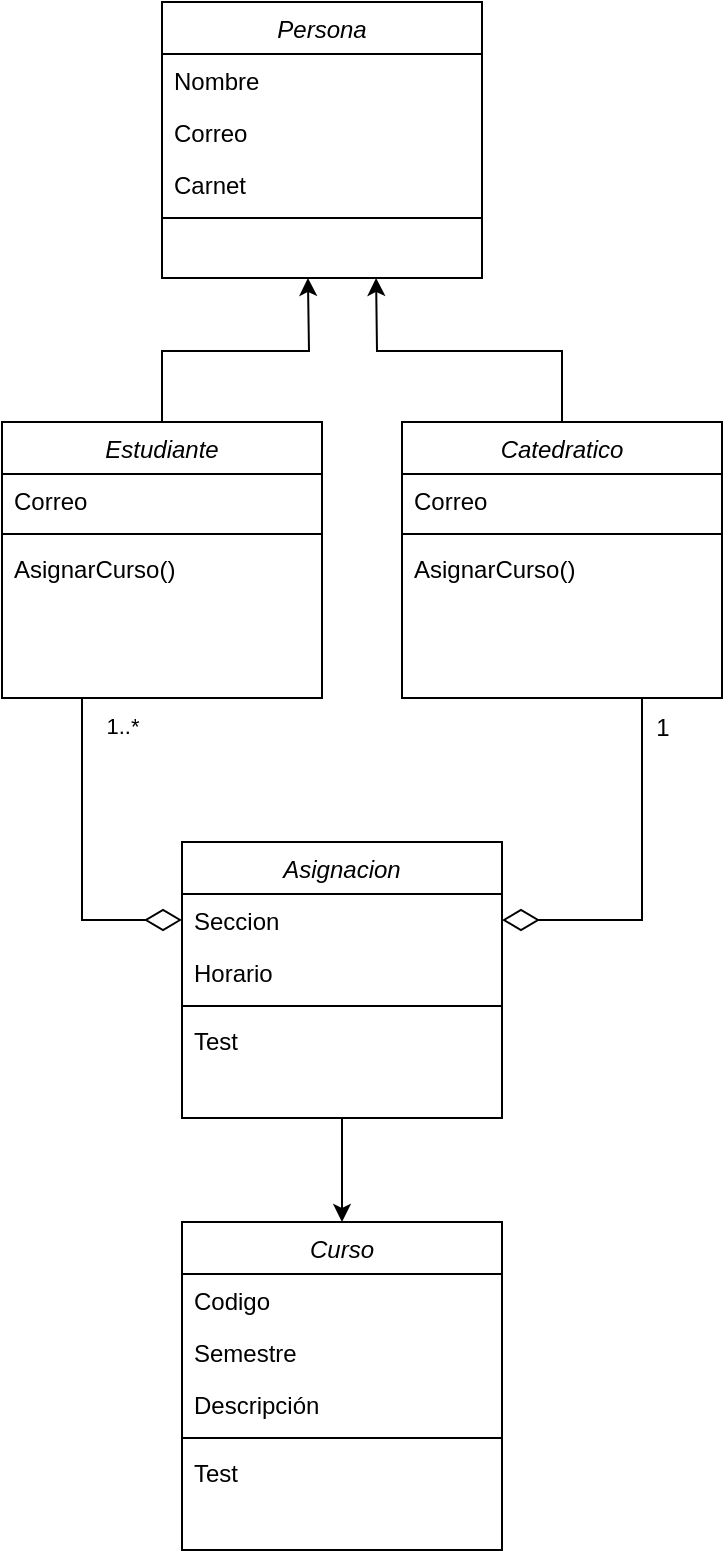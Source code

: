 <mxfile version="21.6.5" type="github">
  <diagram id="C5RBs43oDa-KdzZeNtuy" name="Page-1">
    <mxGraphModel dx="472" dy="768" grid="1" gridSize="10" guides="1" tooltips="1" connect="1" arrows="1" fold="1" page="1" pageScale="1" pageWidth="827" pageHeight="1169" math="0" shadow="0">
      <root>
        <mxCell id="WIyWlLk6GJQsqaUBKTNV-0" />
        <mxCell id="WIyWlLk6GJQsqaUBKTNV-1" parent="WIyWlLk6GJQsqaUBKTNV-0" />
        <mxCell id="zkfFHV4jXpPFQw0GAbJ--0" value="Persona" style="swimlane;fontStyle=2;align=center;verticalAlign=top;childLayout=stackLayout;horizontal=1;startSize=26;horizontalStack=0;resizeParent=1;resizeLast=0;collapsible=1;marginBottom=0;rounded=0;shadow=0;strokeWidth=1;" parent="WIyWlLk6GJQsqaUBKTNV-1" vertex="1">
          <mxGeometry x="220" y="120" width="160" height="138" as="geometry">
            <mxRectangle x="230" y="140" width="160" height="26" as="alternateBounds" />
          </mxGeometry>
        </mxCell>
        <mxCell id="zkfFHV4jXpPFQw0GAbJ--1" value="Nombre" style="text;align=left;verticalAlign=top;spacingLeft=4;spacingRight=4;overflow=hidden;rotatable=0;points=[[0,0.5],[1,0.5]];portConstraint=eastwest;" parent="zkfFHV4jXpPFQw0GAbJ--0" vertex="1">
          <mxGeometry y="26" width="160" height="26" as="geometry" />
        </mxCell>
        <mxCell id="zkfFHV4jXpPFQw0GAbJ--2" value="Correo" style="text;align=left;verticalAlign=top;spacingLeft=4;spacingRight=4;overflow=hidden;rotatable=0;points=[[0,0.5],[1,0.5]];portConstraint=eastwest;rounded=0;shadow=0;html=0;" parent="zkfFHV4jXpPFQw0GAbJ--0" vertex="1">
          <mxGeometry y="52" width="160" height="26" as="geometry" />
        </mxCell>
        <mxCell id="zkfFHV4jXpPFQw0GAbJ--3" value="Carnet" style="text;align=left;verticalAlign=top;spacingLeft=4;spacingRight=4;overflow=hidden;rotatable=0;points=[[0,0.5],[1,0.5]];portConstraint=eastwest;rounded=0;shadow=0;html=0;" parent="zkfFHV4jXpPFQw0GAbJ--0" vertex="1">
          <mxGeometry y="78" width="160" height="26" as="geometry" />
        </mxCell>
        <mxCell id="zkfFHV4jXpPFQw0GAbJ--4" value="" style="line;html=1;strokeWidth=1;align=left;verticalAlign=middle;spacingTop=-1;spacingLeft=3;spacingRight=3;rotatable=0;labelPosition=right;points=[];portConstraint=eastwest;" parent="zkfFHV4jXpPFQw0GAbJ--0" vertex="1">
          <mxGeometry y="104" width="160" height="8" as="geometry" />
        </mxCell>
        <mxCell id="aMu3VcK-o42KsphlhsA2-8" style="edgeStyle=orthogonalEdgeStyle;rounded=0;orthogonalLoop=1;jettySize=auto;html=1;exitX=0.5;exitY=0;exitDx=0;exitDy=0;entryX=0.456;entryY=1;entryDx=0;entryDy=0;entryPerimeter=0;" edge="1" parent="WIyWlLk6GJQsqaUBKTNV-1" source="aMu3VcK-o42KsphlhsA2-1">
          <mxGeometry relative="1" as="geometry">
            <mxPoint x="292.96" y="258" as="targetPoint" />
          </mxGeometry>
        </mxCell>
        <mxCell id="aMu3VcK-o42KsphlhsA2-28" style="edgeStyle=orthogonalEdgeStyle;rounded=0;orthogonalLoop=1;jettySize=auto;html=1;exitX=0.25;exitY=1;exitDx=0;exitDy=0;entryX=0;entryY=0.5;entryDx=0;entryDy=0;endArrow=diamondThin;endFill=0;endSize=16;" edge="1" parent="WIyWlLk6GJQsqaUBKTNV-1" source="aMu3VcK-o42KsphlhsA2-1" target="aMu3VcK-o42KsphlhsA2-16">
          <mxGeometry relative="1" as="geometry" />
        </mxCell>
        <mxCell id="aMu3VcK-o42KsphlhsA2-30" value="1..*" style="edgeLabel;html=1;align=center;verticalAlign=middle;resizable=0;points=[];" vertex="1" connectable="0" parent="aMu3VcK-o42KsphlhsA2-28">
          <mxGeometry x="-0.826" y="5" relative="1" as="geometry">
            <mxPoint x="15" as="offset" />
          </mxGeometry>
        </mxCell>
        <mxCell id="aMu3VcK-o42KsphlhsA2-1" value="Estudiante" style="swimlane;fontStyle=2;align=center;verticalAlign=top;childLayout=stackLayout;horizontal=1;startSize=26;horizontalStack=0;resizeParent=1;resizeLast=0;collapsible=1;marginBottom=0;rounded=0;shadow=0;strokeWidth=1;" vertex="1" parent="WIyWlLk6GJQsqaUBKTNV-1">
          <mxGeometry x="140" y="330" width="160" height="138" as="geometry">
            <mxRectangle x="230" y="140" width="160" height="26" as="alternateBounds" />
          </mxGeometry>
        </mxCell>
        <mxCell id="aMu3VcK-o42KsphlhsA2-3" value="Correo" style="text;align=left;verticalAlign=top;spacingLeft=4;spacingRight=4;overflow=hidden;rotatable=0;points=[[0,0.5],[1,0.5]];portConstraint=eastwest;rounded=0;shadow=0;html=0;" vertex="1" parent="aMu3VcK-o42KsphlhsA2-1">
          <mxGeometry y="26" width="160" height="26" as="geometry" />
        </mxCell>
        <mxCell id="aMu3VcK-o42KsphlhsA2-5" value="" style="line;html=1;strokeWidth=1;align=left;verticalAlign=middle;spacingTop=-1;spacingLeft=3;spacingRight=3;rotatable=0;labelPosition=right;points=[];portConstraint=eastwest;" vertex="1" parent="aMu3VcK-o42KsphlhsA2-1">
          <mxGeometry y="52" width="160" height="8" as="geometry" />
        </mxCell>
        <mxCell id="aMu3VcK-o42KsphlhsA2-6" value="AsignarCurso()" style="text;align=left;verticalAlign=top;spacingLeft=4;spacingRight=4;overflow=hidden;rotatable=0;points=[[0,0.5],[1,0.5]];portConstraint=eastwest;" vertex="1" parent="aMu3VcK-o42KsphlhsA2-1">
          <mxGeometry y="60" width="160" height="26" as="geometry" />
        </mxCell>
        <mxCell id="aMu3VcK-o42KsphlhsA2-14" style="edgeStyle=orthogonalEdgeStyle;rounded=0;orthogonalLoop=1;jettySize=auto;html=1;exitX=0.5;exitY=0;exitDx=0;exitDy=0;entryX=0.669;entryY=1;entryDx=0;entryDy=0;entryPerimeter=0;" edge="1" parent="WIyWlLk6GJQsqaUBKTNV-1" source="aMu3VcK-o42KsphlhsA2-10">
          <mxGeometry relative="1" as="geometry">
            <mxPoint x="327.04" y="258" as="targetPoint" />
          </mxGeometry>
        </mxCell>
        <mxCell id="aMu3VcK-o42KsphlhsA2-27" style="edgeStyle=orthogonalEdgeStyle;rounded=0;orthogonalLoop=1;jettySize=auto;html=1;exitX=0.75;exitY=1;exitDx=0;exitDy=0;entryX=1;entryY=0.5;entryDx=0;entryDy=0;startSize=6;endArrow=diamondThin;endFill=0;endSize=16;" edge="1" parent="WIyWlLk6GJQsqaUBKTNV-1" source="aMu3VcK-o42KsphlhsA2-10" target="aMu3VcK-o42KsphlhsA2-16">
          <mxGeometry relative="1" as="geometry" />
        </mxCell>
        <mxCell id="aMu3VcK-o42KsphlhsA2-10" value="Catedratico" style="swimlane;fontStyle=2;align=center;verticalAlign=top;childLayout=stackLayout;horizontal=1;startSize=26;horizontalStack=0;resizeParent=1;resizeLast=0;collapsible=1;marginBottom=0;rounded=0;shadow=0;strokeWidth=1;" vertex="1" parent="WIyWlLk6GJQsqaUBKTNV-1">
          <mxGeometry x="340" y="330" width="160" height="138" as="geometry">
            <mxRectangle x="230" y="140" width="160" height="26" as="alternateBounds" />
          </mxGeometry>
        </mxCell>
        <mxCell id="aMu3VcK-o42KsphlhsA2-11" value="Correo" style="text;align=left;verticalAlign=top;spacingLeft=4;spacingRight=4;overflow=hidden;rotatable=0;points=[[0,0.5],[1,0.5]];portConstraint=eastwest;rounded=0;shadow=0;html=0;" vertex="1" parent="aMu3VcK-o42KsphlhsA2-10">
          <mxGeometry y="26" width="160" height="26" as="geometry" />
        </mxCell>
        <mxCell id="aMu3VcK-o42KsphlhsA2-12" value="" style="line;html=1;strokeWidth=1;align=left;verticalAlign=middle;spacingTop=-1;spacingLeft=3;spacingRight=3;rotatable=0;labelPosition=right;points=[];portConstraint=eastwest;" vertex="1" parent="aMu3VcK-o42KsphlhsA2-10">
          <mxGeometry y="52" width="160" height="8" as="geometry" />
        </mxCell>
        <mxCell id="aMu3VcK-o42KsphlhsA2-13" value="AsignarCurso()" style="text;align=left;verticalAlign=top;spacingLeft=4;spacingRight=4;overflow=hidden;rotatable=0;points=[[0,0.5],[1,0.5]];portConstraint=eastwest;" vertex="1" parent="aMu3VcK-o42KsphlhsA2-10">
          <mxGeometry y="60" width="160" height="26" as="geometry" />
        </mxCell>
        <mxCell id="aMu3VcK-o42KsphlhsA2-29" style="edgeStyle=orthogonalEdgeStyle;rounded=0;orthogonalLoop=1;jettySize=auto;html=1;exitX=0.5;exitY=1;exitDx=0;exitDy=0;entryX=0.5;entryY=0;entryDx=0;entryDy=0;" edge="1" parent="WIyWlLk6GJQsqaUBKTNV-1" source="aMu3VcK-o42KsphlhsA2-15" target="aMu3VcK-o42KsphlhsA2-20">
          <mxGeometry relative="1" as="geometry" />
        </mxCell>
        <mxCell id="aMu3VcK-o42KsphlhsA2-15" value="Asignacion" style="swimlane;fontStyle=2;align=center;verticalAlign=top;childLayout=stackLayout;horizontal=1;startSize=26;horizontalStack=0;resizeParent=1;resizeLast=0;collapsible=1;marginBottom=0;rounded=0;shadow=0;strokeWidth=1;" vertex="1" parent="WIyWlLk6GJQsqaUBKTNV-1">
          <mxGeometry x="230" y="540" width="160" height="138" as="geometry">
            <mxRectangle x="230" y="140" width="160" height="26" as="alternateBounds" />
          </mxGeometry>
        </mxCell>
        <mxCell id="aMu3VcK-o42KsphlhsA2-16" value="Seccion" style="text;align=left;verticalAlign=top;spacingLeft=4;spacingRight=4;overflow=hidden;rotatable=0;points=[[0,0.5],[1,0.5]];portConstraint=eastwest;rounded=0;shadow=0;html=0;" vertex="1" parent="aMu3VcK-o42KsphlhsA2-15">
          <mxGeometry y="26" width="160" height="26" as="geometry" />
        </mxCell>
        <mxCell id="aMu3VcK-o42KsphlhsA2-19" value="Horario" style="text;align=left;verticalAlign=top;spacingLeft=4;spacingRight=4;overflow=hidden;rotatable=0;points=[[0,0.5],[1,0.5]];portConstraint=eastwest;rounded=0;shadow=0;html=0;" vertex="1" parent="aMu3VcK-o42KsphlhsA2-15">
          <mxGeometry y="52" width="160" height="26" as="geometry" />
        </mxCell>
        <mxCell id="aMu3VcK-o42KsphlhsA2-17" value="" style="line;html=1;strokeWidth=1;align=left;verticalAlign=middle;spacingTop=-1;spacingLeft=3;spacingRight=3;rotatable=0;labelPosition=right;points=[];portConstraint=eastwest;" vertex="1" parent="aMu3VcK-o42KsphlhsA2-15">
          <mxGeometry y="78" width="160" height="8" as="geometry" />
        </mxCell>
        <mxCell id="aMu3VcK-o42KsphlhsA2-18" value="Test" style="text;align=left;verticalAlign=top;spacingLeft=4;spacingRight=4;overflow=hidden;rotatable=0;points=[[0,0.5],[1,0.5]];portConstraint=eastwest;" vertex="1" parent="aMu3VcK-o42KsphlhsA2-15">
          <mxGeometry y="86" width="160" height="26" as="geometry" />
        </mxCell>
        <mxCell id="aMu3VcK-o42KsphlhsA2-20" value="Curso" style="swimlane;fontStyle=2;align=center;verticalAlign=top;childLayout=stackLayout;horizontal=1;startSize=26;horizontalStack=0;resizeParent=1;resizeLast=0;collapsible=1;marginBottom=0;rounded=0;shadow=0;strokeWidth=1;" vertex="1" parent="WIyWlLk6GJQsqaUBKTNV-1">
          <mxGeometry x="230" y="730" width="160" height="164" as="geometry">
            <mxRectangle x="230" y="140" width="160" height="26" as="alternateBounds" />
          </mxGeometry>
        </mxCell>
        <mxCell id="aMu3VcK-o42KsphlhsA2-21" value="Codigo" style="text;align=left;verticalAlign=top;spacingLeft=4;spacingRight=4;overflow=hidden;rotatable=0;points=[[0,0.5],[1,0.5]];portConstraint=eastwest;rounded=0;shadow=0;html=0;" vertex="1" parent="aMu3VcK-o42KsphlhsA2-20">
          <mxGeometry y="26" width="160" height="26" as="geometry" />
        </mxCell>
        <mxCell id="aMu3VcK-o42KsphlhsA2-24" value="Semestre" style="text;align=left;verticalAlign=top;spacingLeft=4;spacingRight=4;overflow=hidden;rotatable=0;points=[[0,0.5],[1,0.5]];portConstraint=eastwest;rounded=0;shadow=0;html=0;" vertex="1" parent="aMu3VcK-o42KsphlhsA2-20">
          <mxGeometry y="52" width="160" height="26" as="geometry" />
        </mxCell>
        <mxCell id="aMu3VcK-o42KsphlhsA2-25" value="Descripción" style="text;align=left;verticalAlign=top;spacingLeft=4;spacingRight=4;overflow=hidden;rotatable=0;points=[[0,0.5],[1,0.5]];portConstraint=eastwest;rounded=0;shadow=0;html=0;" vertex="1" parent="aMu3VcK-o42KsphlhsA2-20">
          <mxGeometry y="78" width="160" height="26" as="geometry" />
        </mxCell>
        <mxCell id="aMu3VcK-o42KsphlhsA2-22" value="" style="line;html=1;strokeWidth=1;align=left;verticalAlign=middle;spacingTop=-1;spacingLeft=3;spacingRight=3;rotatable=0;labelPosition=right;points=[];portConstraint=eastwest;" vertex="1" parent="aMu3VcK-o42KsphlhsA2-20">
          <mxGeometry y="104" width="160" height="8" as="geometry" />
        </mxCell>
        <mxCell id="aMu3VcK-o42KsphlhsA2-23" value="Test" style="text;align=left;verticalAlign=top;spacingLeft=4;spacingRight=4;overflow=hidden;rotatable=0;points=[[0,0.5],[1,0.5]];portConstraint=eastwest;" vertex="1" parent="aMu3VcK-o42KsphlhsA2-20">
          <mxGeometry y="112" width="160" height="26" as="geometry" />
        </mxCell>
        <mxCell id="aMu3VcK-o42KsphlhsA2-31" value="1" style="text;html=1;align=center;verticalAlign=middle;resizable=0;points=[];autosize=1;strokeColor=none;fillColor=none;" vertex="1" parent="WIyWlLk6GJQsqaUBKTNV-1">
          <mxGeometry x="455" y="468" width="30" height="30" as="geometry" />
        </mxCell>
      </root>
    </mxGraphModel>
  </diagram>
</mxfile>
